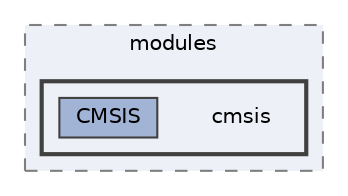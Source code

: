 digraph "build/modules/cmsis"
{
 // LATEX_PDF_SIZE
  bgcolor="transparent";
  edge [fontname=Helvetica,fontsize=10,labelfontname=Helvetica,labelfontsize=10];
  node [fontname=Helvetica,fontsize=10,shape=box,height=0.2,width=0.4];
  compound=true
  subgraph clusterdir_587cd7e785de0867f5b3392122b4ea11 {
    graph [ bgcolor="#edf0f7", pencolor="grey50", label="modules", fontname=Helvetica,fontsize=10 style="filled,dashed", URL="dir_587cd7e785de0867f5b3392122b4ea11.html",tooltip=""]
  subgraph clusterdir_f4c978073bee5d9c5f83cd689ce6aa93 {
    graph [ bgcolor="#edf0f7", pencolor="grey25", label="", fontname=Helvetica,fontsize=10 style="filled,bold", URL="dir_f4c978073bee5d9c5f83cd689ce6aa93.html",tooltip=""]
    dir_f4c978073bee5d9c5f83cd689ce6aa93 [shape=plaintext, label="cmsis"];
  dir_aad57de570692621238f300f904859a7 [label="CMSIS", fillcolor="#a2b4d6", color="grey25", style="filled", URL="dir_aad57de570692621238f300f904859a7.html",tooltip=""];
  }
  }
}
